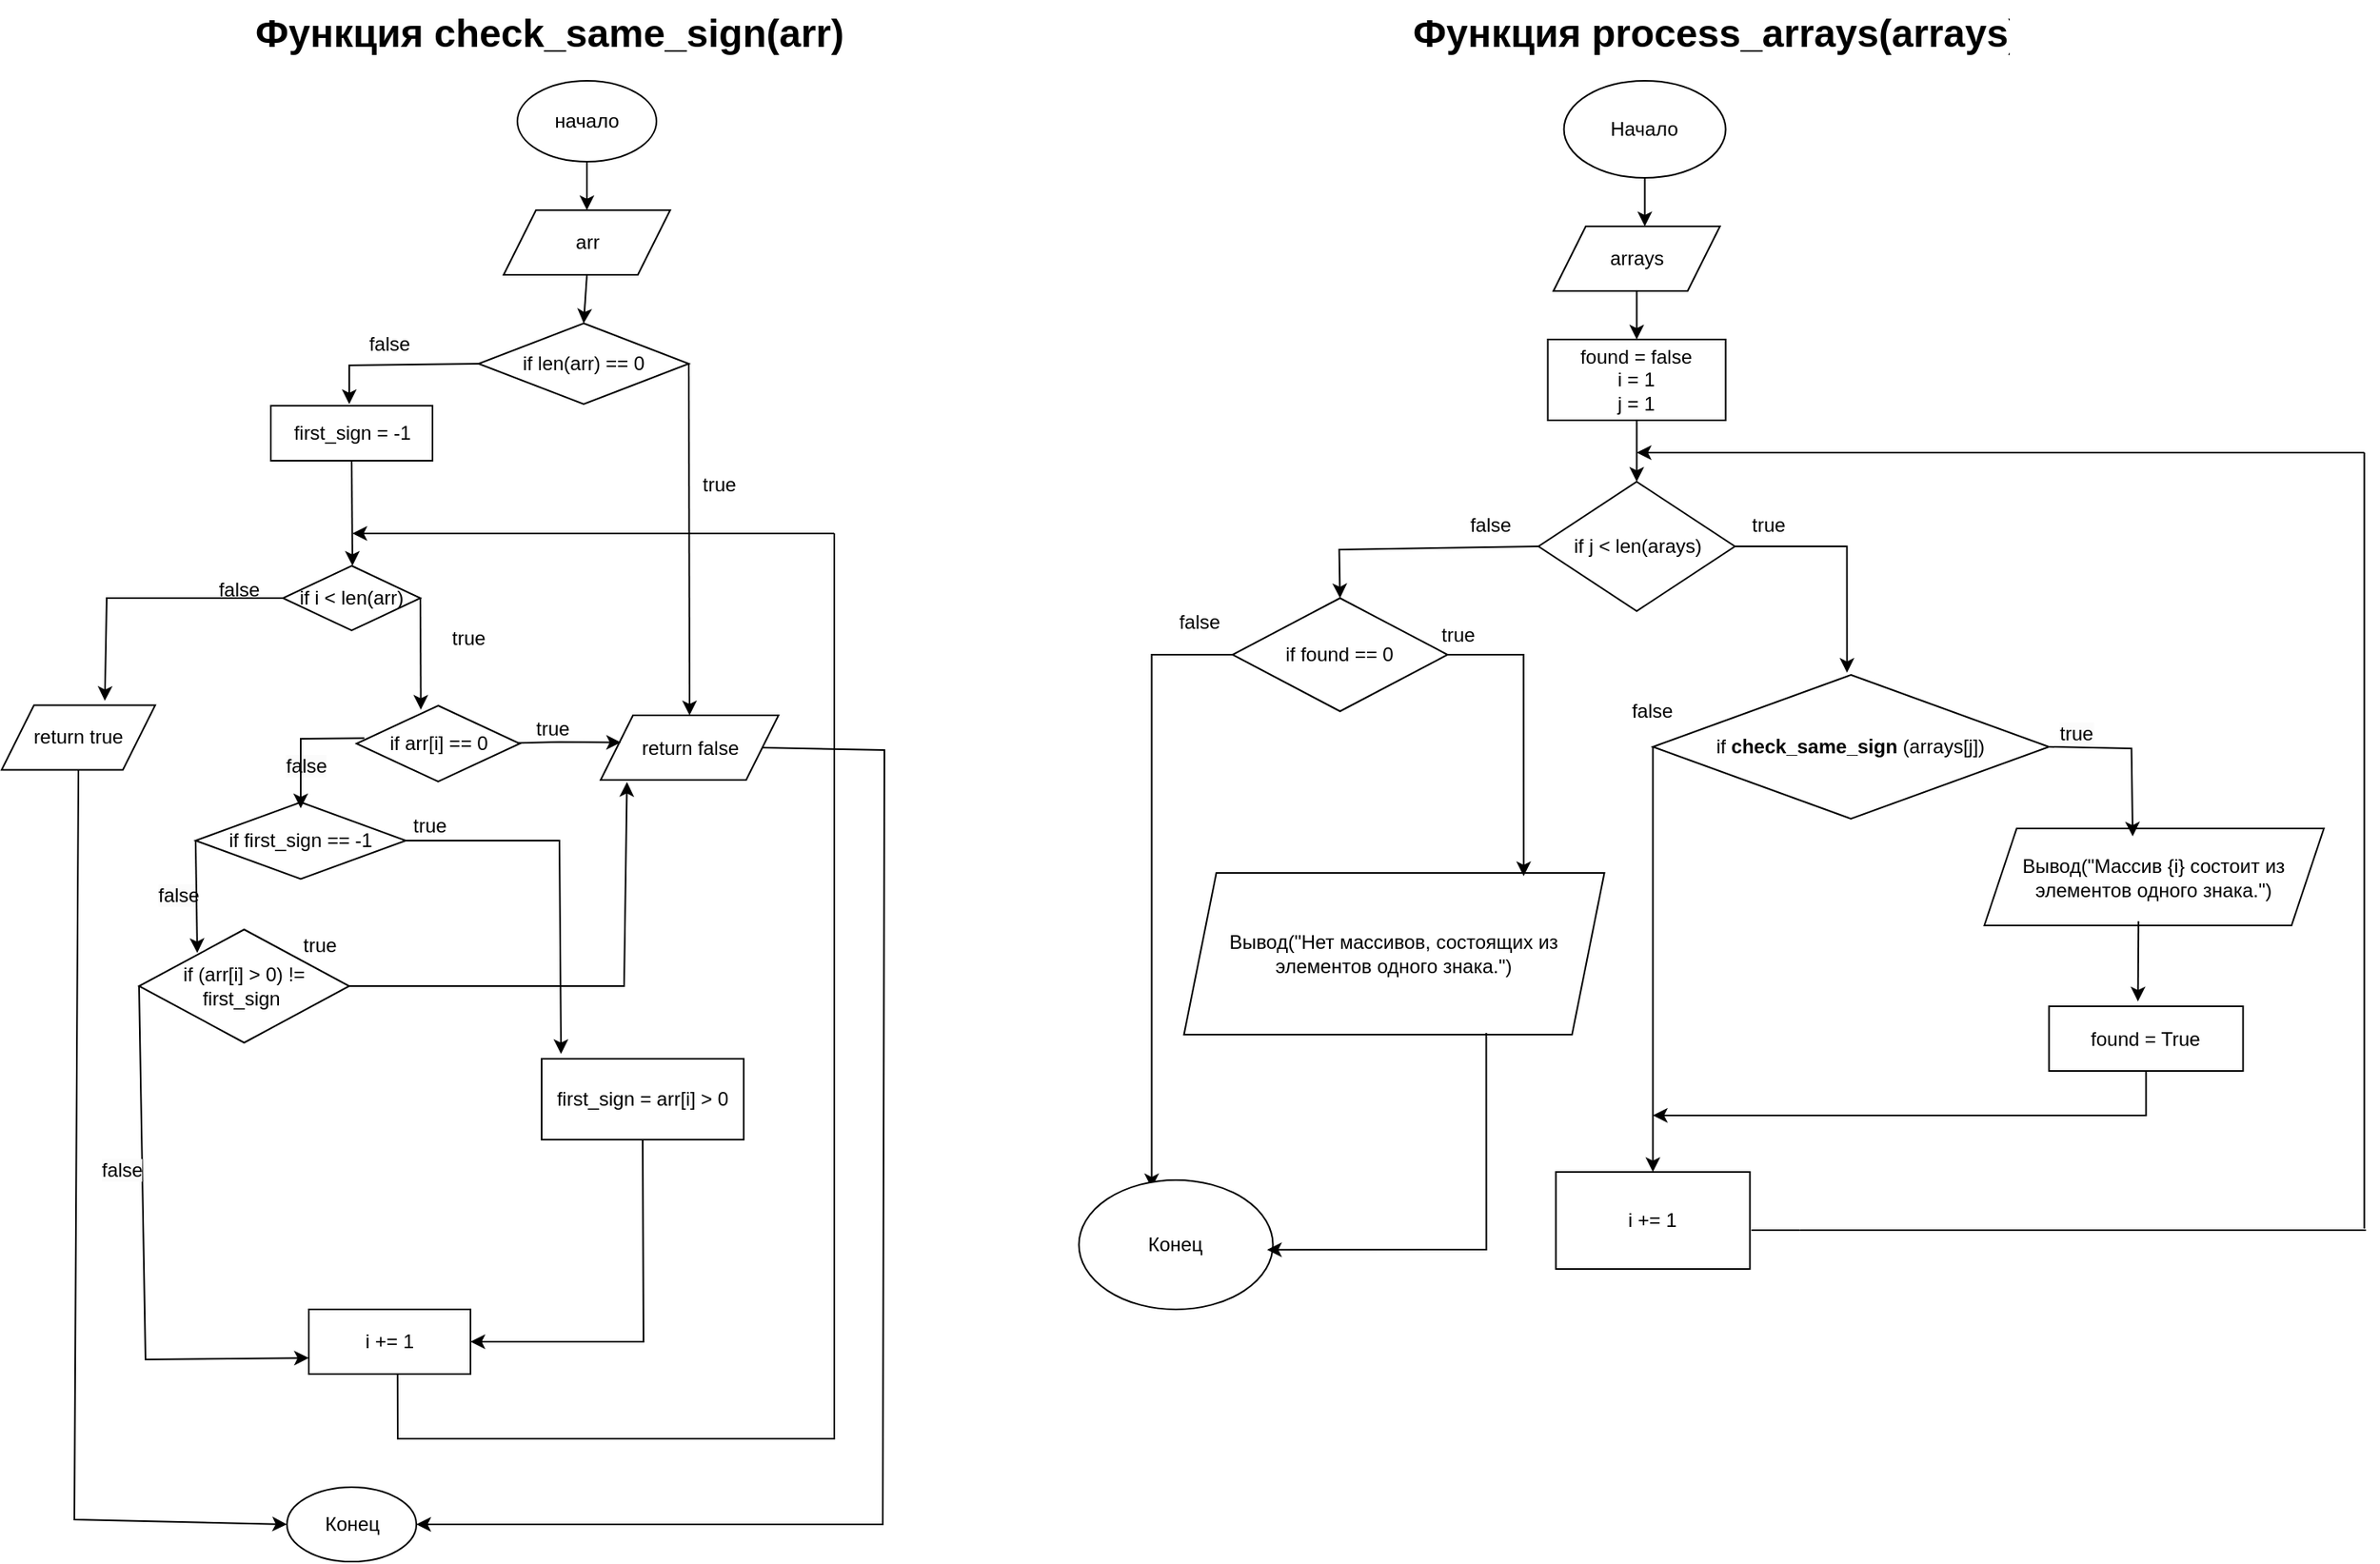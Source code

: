 <mxfile version="24.7.17" pages="3">
  <diagram name="Страница — 1" id="WsmNVoZ1XOKM6wW6esLS">
    <mxGraphModel dx="2049" dy="1114" grid="1" gridSize="10" guides="1" tooltips="1" connect="1" arrows="1" fold="1" page="1" pageScale="1" pageWidth="1654" pageHeight="2336" math="0" shadow="0">
      <root>
        <mxCell id="0" />
        <mxCell id="1" parent="0" />
        <mxCell id="b8SGIurOboEkmsRjIlzD-1" value="начало" style="ellipse;whiteSpace=wrap;html=1;" parent="1" vertex="1">
          <mxGeometry x="354" y="160" width="86" height="50" as="geometry" />
        </mxCell>
        <mxCell id="b8SGIurOboEkmsRjIlzD-2" value="arr" style="shape=parallelogram;perimeter=parallelogramPerimeter;whiteSpace=wrap;html=1;fixedSize=1;" parent="1" vertex="1">
          <mxGeometry x="345.5" y="240" width="103" height="40" as="geometry" />
        </mxCell>
        <mxCell id="b8SGIurOboEkmsRjIlzD-3" value="if len(arr) == 0" style="rhombus;whiteSpace=wrap;html=1;" parent="1" vertex="1">
          <mxGeometry x="330" y="310" width="130" height="50" as="geometry" />
        </mxCell>
        <mxCell id="b8SGIurOboEkmsRjIlzD-7" value="" style="endArrow=classic;html=1;rounded=0;exitX=1;exitY=0.5;exitDx=0;exitDy=0;entryX=0.5;entryY=0;entryDx=0;entryDy=0;" parent="1" source="b8SGIurOboEkmsRjIlzD-3" target="b8SGIurOboEkmsRjIlzD-11" edge="1">
          <mxGeometry width="50" height="50" relative="1" as="geometry">
            <mxPoint x="380" y="550" as="sourcePoint" />
            <mxPoint x="508.5" y="370" as="targetPoint" />
          </mxGeometry>
        </mxCell>
        <mxCell id="b8SGIurOboEkmsRjIlzD-8" value="true" style="text;html=1;align=center;verticalAlign=middle;whiteSpace=wrap;rounded=0;" parent="1" vertex="1">
          <mxGeometry x="448.5" y="395" width="60" height="30" as="geometry" />
        </mxCell>
        <mxCell id="b8SGIurOboEkmsRjIlzD-9" value="first_sign = -1" style="rounded=0;whiteSpace=wrap;html=1;" parent="1" vertex="1">
          <mxGeometry x="201.5" y="361" width="100" height="34" as="geometry" />
        </mxCell>
        <mxCell id="b8SGIurOboEkmsRjIlzD-11" value="return false" style="shape=parallelogram;perimeter=parallelogramPerimeter;whiteSpace=wrap;html=1;fixedSize=1;" parent="1" vertex="1">
          <mxGeometry x="405.5" y="552.5" width="110" height="40" as="geometry" />
        </mxCell>
        <mxCell id="b8SGIurOboEkmsRjIlzD-12" value="true" style="text;html=1;align=center;verticalAlign=middle;whiteSpace=wrap;rounded=0;" parent="1" vertex="1">
          <mxGeometry x="345.5" y="546.25" width="60" height="30" as="geometry" />
        </mxCell>
        <mxCell id="b8SGIurOboEkmsRjIlzD-15" value="" style="endArrow=classic;html=1;rounded=0;entryX=0.114;entryY=0.419;entryDx=0;entryDy=0;exitX=0.958;exitY=0.519;exitDx=0;exitDy=0;exitPerimeter=0;entryPerimeter=0;" parent="1" target="b8SGIurOboEkmsRjIlzD-11" edge="1">
          <mxGeometry width="50" height="50" relative="1" as="geometry">
            <mxPoint x="353.998" y="569.643" as="sourcePoint" />
            <mxPoint x="418.24" y="571.25" as="targetPoint" />
            <Array as="points">
              <mxPoint x="380" y="569" />
            </Array>
          </mxGeometry>
        </mxCell>
        <mxCell id="b8SGIurOboEkmsRjIlzD-17" value="if first_sign == -1" style="rhombus;whiteSpace=wrap;html=1;" parent="1" vertex="1">
          <mxGeometry x="155" y="606.25" width="130" height="47.5" as="geometry" />
        </mxCell>
        <mxCell id="b8SGIurOboEkmsRjIlzD-18" value="first_sign = arr[i] &amp;gt; 0" style="rounded=0;whiteSpace=wrap;html=1;" parent="1" vertex="1">
          <mxGeometry x="369" y="765" width="125" height="50" as="geometry" />
        </mxCell>
        <mxCell id="b8SGIurOboEkmsRjIlzD-20" value="if (arr[i] &amp;gt; 0) != first_sign&amp;nbsp;" style="rhombus;whiteSpace=wrap;html=1;" parent="1" vertex="1">
          <mxGeometry x="120" y="685" width="130" height="70" as="geometry" />
        </mxCell>
        <mxCell id="b8SGIurOboEkmsRjIlzD-22" value="" style="endArrow=classic;html=1;rounded=0;exitX=1;exitY=0.5;exitDx=0;exitDy=0;entryX=0.148;entryY=1.032;entryDx=0;entryDy=0;entryPerimeter=0;" parent="1" source="b8SGIurOboEkmsRjIlzD-20" edge="1" target="b8SGIurOboEkmsRjIlzD-11">
          <mxGeometry width="50" height="50" relative="1" as="geometry">
            <mxPoint x="425" y="580" as="sourcePoint" />
            <mxPoint x="400" y="610" as="targetPoint" />
            <Array as="points">
              <mxPoint x="420" y="720" />
            </Array>
          </mxGeometry>
        </mxCell>
        <mxCell id="b8SGIurOboEkmsRjIlzD-23" value="true" style="text;html=1;align=center;verticalAlign=middle;whiteSpace=wrap;rounded=0;" parent="1" vertex="1">
          <mxGeometry x="201.5" y="680" width="60" height="30" as="geometry" />
        </mxCell>
        <mxCell id="b8SGIurOboEkmsRjIlzD-27" value="i += 1" style="rounded=0;whiteSpace=wrap;html=1;" parent="1" vertex="1">
          <mxGeometry x="225" y="920" width="100" height="40" as="geometry" />
        </mxCell>
        <mxCell id="b8SGIurOboEkmsRjIlzD-28" value="if i &amp;lt; len(arr)" style="rhombus;whiteSpace=wrap;html=1;" parent="1" vertex="1">
          <mxGeometry x="209" y="460" width="85" height="40" as="geometry" />
        </mxCell>
        <mxCell id="b8SGIurOboEkmsRjIlzD-29" value="" style="endArrow=classic;html=1;rounded=0;exitX=1;exitY=0.5;exitDx=0;exitDy=0;entryX=0.394;entryY=0.053;entryDx=0;entryDy=0;entryPerimeter=0;" parent="1" source="b8SGIurOboEkmsRjIlzD-28" edge="1" target="b8SGIurOboEkmsRjIlzD-89">
          <mxGeometry width="50" height="50" relative="1" as="geometry">
            <mxPoint x="170" y="570" as="sourcePoint" />
            <mxPoint x="315" y="550" as="targetPoint" />
          </mxGeometry>
        </mxCell>
        <mxCell id="b8SGIurOboEkmsRjIlzD-30" value="true" style="text;html=1;align=center;verticalAlign=middle;whiteSpace=wrap;rounded=0;" parent="1" vertex="1">
          <mxGeometry x="294" y="490" width="60" height="30" as="geometry" />
        </mxCell>
        <mxCell id="b8SGIurOboEkmsRjIlzD-31" style="edgeStyle=orthogonalEdgeStyle;rounded=0;orthogonalLoop=1;jettySize=auto;html=1;exitX=0.5;exitY=1;exitDx=0;exitDy=0;" parent="1" source="b8SGIurOboEkmsRjIlzD-30" target="b8SGIurOboEkmsRjIlzD-30" edge="1">
          <mxGeometry relative="1" as="geometry" />
        </mxCell>
        <mxCell id="b8SGIurOboEkmsRjIlzD-32" value="return true" style="shape=parallelogram;perimeter=parallelogramPerimeter;whiteSpace=wrap;html=1;fixedSize=1;" parent="1" vertex="1">
          <mxGeometry x="35" y="546.25" width="95" height="40" as="geometry" />
        </mxCell>
        <mxCell id="b8SGIurOboEkmsRjIlzD-33" value="" style="endArrow=classic;html=1;rounded=0;exitX=0;exitY=0.5;exitDx=0;exitDy=0;entryX=0.672;entryY=-0.068;entryDx=0;entryDy=0;entryPerimeter=0;" parent="1" source="b8SGIurOboEkmsRjIlzD-28" target="b8SGIurOboEkmsRjIlzD-32" edge="1">
          <mxGeometry width="50" height="50" relative="1" as="geometry">
            <mxPoint x="170" y="570" as="sourcePoint" />
            <mxPoint x="220" y="520" as="targetPoint" />
            <Array as="points">
              <mxPoint x="100" y="480" />
            </Array>
          </mxGeometry>
        </mxCell>
        <mxCell id="b8SGIurOboEkmsRjIlzD-34" value="false" style="text;html=1;align=center;verticalAlign=middle;whiteSpace=wrap;rounded=0;" parent="1" vertex="1">
          <mxGeometry x="151.5" y="460" width="60" height="30" as="geometry" />
        </mxCell>
        <mxCell id="b8SGIurOboEkmsRjIlzD-35" value="&lt;span style=&quot;color: rgb(0, 0, 0); font-family: Helvetica; font-size: 12px; font-style: normal; font-variant-ligatures: normal; font-variant-caps: normal; font-weight: 400; letter-spacing: normal; orphans: 2; text-align: center; text-indent: 0px; text-transform: none; widows: 2; word-spacing: 0px; -webkit-text-stroke-width: 0px; white-space: normal; background-color: rgb(251, 251, 251); text-decoration-thickness: initial; text-decoration-style: initial; text-decoration-color: initial; display: inline !important; float: none;&quot;&gt;false&lt;/span&gt;" style="text;whiteSpace=wrap;html=1;" parent="1" vertex="1">
          <mxGeometry x="130" y="650" width="60" height="40" as="geometry" />
        </mxCell>
        <mxCell id="b8SGIurOboEkmsRjIlzD-36" value="&lt;span style=&quot;color: rgb(0, 0, 0); font-family: Helvetica; font-size: 12px; font-style: normal; font-variant-ligatures: normal; font-variant-caps: normal; font-weight: 400; letter-spacing: normal; orphans: 2; text-align: center; text-indent: 0px; text-transform: none; widows: 2; word-spacing: 0px; -webkit-text-stroke-width: 0px; white-space: normal; background-color: rgb(251, 251, 251); text-decoration-thickness: initial; text-decoration-style: initial; text-decoration-color: initial; display: inline !important; float: none;&quot;&gt;false&lt;/span&gt;" style="text;whiteSpace=wrap;html=1;" parent="1" vertex="1">
          <mxGeometry x="209" y="570" width="60" height="40" as="geometry" />
        </mxCell>
        <mxCell id="b8SGIurOboEkmsRjIlzD-37" value="" style="endArrow=classic;html=1;rounded=0;exitX=0.048;exitY=0.428;exitDx=0;exitDy=0;entryX=0.25;entryY=1;entryDx=0;entryDy=0;exitPerimeter=0;" parent="1" source="b8SGIurOboEkmsRjIlzD-89" edge="1">
          <mxGeometry width="50" height="50" relative="1" as="geometry">
            <mxPoint x="250" y="570" as="sourcePoint" />
            <mxPoint x="220.0" y="610.0" as="targetPoint" />
            <Array as="points">
              <mxPoint x="220" y="567" />
            </Array>
          </mxGeometry>
        </mxCell>
        <mxCell id="b8SGIurOboEkmsRjIlzD-40" value="" style="endArrow=classic;html=1;rounded=0;exitX=0;exitY=0.5;exitDx=0;exitDy=0;entryX=0.277;entryY=0.207;entryDx=0;entryDy=0;entryPerimeter=0;" parent="1" source="b8SGIurOboEkmsRjIlzD-17" target="b8SGIurOboEkmsRjIlzD-20" edge="1">
          <mxGeometry width="50" height="50" relative="1" as="geometry">
            <mxPoint x="120" y="830" as="sourcePoint" />
            <mxPoint x="170" y="780" as="targetPoint" />
          </mxGeometry>
        </mxCell>
        <mxCell id="b8SGIurOboEkmsRjIlzD-41" value="" style="endArrow=classic;html=1;rounded=0;entryX=0.096;entryY=-0.06;entryDx=0;entryDy=0;entryPerimeter=0;exitX=1;exitY=0.5;exitDx=0;exitDy=0;" parent="1" source="b8SGIurOboEkmsRjIlzD-17" target="b8SGIurOboEkmsRjIlzD-18" edge="1">
          <mxGeometry width="50" height="50" relative="1" as="geometry">
            <mxPoint x="480" y="840" as="sourcePoint" />
            <mxPoint x="530" y="790" as="targetPoint" />
            <Array as="points">
              <mxPoint x="380" y="630" />
            </Array>
          </mxGeometry>
        </mxCell>
        <mxCell id="b8SGIurOboEkmsRjIlzD-42" value="" style="endArrow=classic;html=1;rounded=0;exitX=0.5;exitY=1;exitDx=0;exitDy=0;entryX=1;entryY=0.5;entryDx=0;entryDy=0;" parent="1" source="b8SGIurOboEkmsRjIlzD-18" target="b8SGIurOboEkmsRjIlzD-27" edge="1">
          <mxGeometry width="50" height="50" relative="1" as="geometry">
            <mxPoint x="440" y="850" as="sourcePoint" />
            <mxPoint x="490" y="800" as="targetPoint" />
            <Array as="points">
              <mxPoint x="432" y="940" />
            </Array>
          </mxGeometry>
        </mxCell>
        <mxCell id="b8SGIurOboEkmsRjIlzD-43" value="" style="endArrow=classic;html=1;rounded=0;exitX=0;exitY=0.5;exitDx=0;exitDy=0;entryX=0;entryY=0.75;entryDx=0;entryDy=0;" parent="1" source="b8SGIurOboEkmsRjIlzD-20" target="b8SGIurOboEkmsRjIlzD-27" edge="1">
          <mxGeometry width="50" height="50" relative="1" as="geometry">
            <mxPoint x="100" y="730" as="sourcePoint" />
            <mxPoint x="180" y="890" as="targetPoint" />
            <Array as="points">
              <mxPoint x="124" y="951" />
            </Array>
          </mxGeometry>
        </mxCell>
        <mxCell id="b8SGIurOboEkmsRjIlzD-44" value="&lt;span style=&quot;color: rgb(0, 0, 0); font-family: Helvetica; font-size: 12px; font-style: normal; font-variant-ligatures: normal; font-variant-caps: normal; font-weight: 400; letter-spacing: normal; orphans: 2; text-align: center; text-indent: 0px; text-transform: none; widows: 2; word-spacing: 0px; -webkit-text-stroke-width: 0px; white-space: normal; background-color: rgb(251, 251, 251); text-decoration-thickness: initial; text-decoration-style: initial; text-decoration-color: initial; display: inline !important; float: none;&quot;&gt;false&lt;/span&gt;" style="text;whiteSpace=wrap;html=1;" parent="1" vertex="1">
          <mxGeometry x="95" y="820" width="60" height="40" as="geometry" />
        </mxCell>
        <mxCell id="b8SGIurOboEkmsRjIlzD-45" value="" style="endArrow=none;html=1;rounded=0;exitX=0.549;exitY=1.002;exitDx=0;exitDy=0;exitPerimeter=0;" parent="1" source="b8SGIurOboEkmsRjIlzD-27" edge="1">
          <mxGeometry width="50" height="50" relative="1" as="geometry">
            <mxPoint x="280" y="970" as="sourcePoint" />
            <mxPoint x="550" y="940" as="targetPoint" />
            <Array as="points">
              <mxPoint x="280" y="1000" />
              <mxPoint x="550" y="1000" />
            </Array>
          </mxGeometry>
        </mxCell>
        <mxCell id="b8SGIurOboEkmsRjIlzD-46" value="" style="endArrow=none;html=1;rounded=0;" parent="1" edge="1">
          <mxGeometry width="50" height="50" relative="1" as="geometry">
            <mxPoint x="550" y="940" as="sourcePoint" />
            <mxPoint x="550" y="440" as="targetPoint" />
          </mxGeometry>
        </mxCell>
        <mxCell id="b8SGIurOboEkmsRjIlzD-48" value="" style="endArrow=classic;html=1;rounded=0;" parent="1" edge="1">
          <mxGeometry width="50" height="50" relative="1" as="geometry">
            <mxPoint x="550" y="440" as="sourcePoint" />
            <mxPoint x="252" y="440" as="targetPoint" />
          </mxGeometry>
        </mxCell>
        <mxCell id="b8SGIurOboEkmsRjIlzD-50" value="" style="endArrow=classic;html=1;rounded=0;exitX=0.5;exitY=1;exitDx=0;exitDy=0;" parent="1" source="b8SGIurOboEkmsRjIlzD-9" edge="1">
          <mxGeometry width="50" height="50" relative="1" as="geometry">
            <mxPoint x="10" y="450" as="sourcePoint" />
            <mxPoint x="252" y="460" as="targetPoint" />
          </mxGeometry>
        </mxCell>
        <mxCell id="b8SGIurOboEkmsRjIlzD-51" value="" style="endArrow=classic;html=1;rounded=0;exitX=0;exitY=0.5;exitDx=0;exitDy=0;" parent="1" source="b8SGIurOboEkmsRjIlzD-3" edge="1">
          <mxGeometry width="50" height="50" relative="1" as="geometry">
            <mxPoint x="110" y="330" as="sourcePoint" />
            <mxPoint x="250" y="360" as="targetPoint" />
            <Array as="points">
              <mxPoint x="250" y="336" />
            </Array>
          </mxGeometry>
        </mxCell>
        <mxCell id="b8SGIurOboEkmsRjIlzD-52" value="false" style="text;html=1;align=center;verticalAlign=middle;whiteSpace=wrap;rounded=0;" parent="1" vertex="1">
          <mxGeometry x="245" y="308" width="60" height="30" as="geometry" />
        </mxCell>
        <mxCell id="b8SGIurOboEkmsRjIlzD-53" value="" style="endArrow=classic;html=1;rounded=0;exitX=0.5;exitY=1;exitDx=0;exitDy=0;entryX=0.5;entryY=0;entryDx=0;entryDy=0;" parent="1" source="b8SGIurOboEkmsRjIlzD-2" target="b8SGIurOboEkmsRjIlzD-3" edge="1">
          <mxGeometry width="50" height="50" relative="1" as="geometry">
            <mxPoint x="50" y="230" as="sourcePoint" />
            <mxPoint x="100" y="180" as="targetPoint" />
          </mxGeometry>
        </mxCell>
        <mxCell id="b8SGIurOboEkmsRjIlzD-54" value="" style="endArrow=classic;html=1;rounded=0;exitX=0.5;exitY=1;exitDx=0;exitDy=0;" parent="1" source="b8SGIurOboEkmsRjIlzD-1" target="b8SGIurOboEkmsRjIlzD-2" edge="1">
          <mxGeometry width="50" height="50" relative="1" as="geometry">
            <mxPoint x="230" y="190" as="sourcePoint" />
            <mxPoint x="280" y="140" as="targetPoint" />
          </mxGeometry>
        </mxCell>
        <mxCell id="b8SGIurOboEkmsRjIlzD-56" value="true" style="text;html=1;align=center;verticalAlign=middle;whiteSpace=wrap;rounded=0;" parent="1" vertex="1">
          <mxGeometry x="270" y="606.25" width="60" height="30" as="geometry" />
        </mxCell>
        <mxCell id="b8SGIurOboEkmsRjIlzD-57" value="&lt;h1 style=&quot;margin-top: 0px;&quot;&gt;Функция&amp;nbsp;check_same_sign(arr)&lt;/h1&gt;" style="text;html=1;whiteSpace=wrap;overflow=hidden;rounded=0;" parent="1" vertex="1">
          <mxGeometry x="190" y="110" width="371" height="80" as="geometry" />
        </mxCell>
        <mxCell id="b8SGIurOboEkmsRjIlzD-58" value="Начало" style="ellipse;whiteSpace=wrap;html=1;" parent="1" vertex="1">
          <mxGeometry x="1001.29" y="160" width="100" height="60" as="geometry" />
        </mxCell>
        <mxCell id="b8SGIurOboEkmsRjIlzD-59" value="found = false&lt;div&gt;i = 1&lt;/div&gt;&lt;div&gt;j = 1&lt;/div&gt;" style="rounded=0;whiteSpace=wrap;html=1;" parent="1" vertex="1">
          <mxGeometry x="991.29" y="320" width="110" height="50" as="geometry" />
        </mxCell>
        <mxCell id="b8SGIurOboEkmsRjIlzD-60" value="if&amp;nbsp;&lt;b&gt;check_same_sign&lt;/b&gt; (arrays[j])" style="rhombus;whiteSpace=wrap;html=1;" parent="1" vertex="1">
          <mxGeometry x="1056.29" y="527.5" width="245" height="89" as="geometry" />
        </mxCell>
        <mxCell id="b8SGIurOboEkmsRjIlzD-62" value="Вывод(&quot;Массив {i} состоит из элементов одного знака.&quot;)" style="shape=parallelogram;perimeter=parallelogramPerimeter;whiteSpace=wrap;html=1;fixedSize=1;" parent="1" vertex="1">
          <mxGeometry x="1261.29" y="622.5" width="210" height="60" as="geometry" />
        </mxCell>
        <mxCell id="b8SGIurOboEkmsRjIlzD-63" value="found = True" style="rounded=0;whiteSpace=wrap;html=1;" parent="1" vertex="1">
          <mxGeometry x="1301.29" y="732.5" width="120" height="40" as="geometry" />
        </mxCell>
        <mxCell id="b8SGIurOboEkmsRjIlzD-64" value="i += 1" style="rounded=0;whiteSpace=wrap;html=1;" parent="1" vertex="1">
          <mxGeometry x="996.29" y="835" width="120" height="60" as="geometry" />
        </mxCell>
        <mxCell id="b8SGIurOboEkmsRjIlzD-65" value="" style="endArrow=classic;html=1;rounded=0;exitX=0.454;exitY=0.957;exitDx=0;exitDy=0;exitPerimeter=0;" parent="1" source="b8SGIurOboEkmsRjIlzD-62" edge="1">
          <mxGeometry width="50" height="50" relative="1" as="geometry">
            <mxPoint x="1371.29" y="692.5" as="sourcePoint" />
            <mxPoint x="1356.29" y="729.5" as="targetPoint" />
          </mxGeometry>
        </mxCell>
        <mxCell id="b8SGIurOboEkmsRjIlzD-66" value="arrays" style="shape=parallelogram;perimeter=parallelogramPerimeter;whiteSpace=wrap;html=1;fixedSize=1;" parent="1" vertex="1">
          <mxGeometry x="994.79" y="250" width="103" height="40" as="geometry" />
        </mxCell>
        <mxCell id="b8SGIurOboEkmsRjIlzD-67" value="if j &amp;lt; len(arays)" style="rhombus;whiteSpace=wrap;html=1;" parent="1" vertex="1">
          <mxGeometry x="985.54" y="408" width="121.5" height="80" as="geometry" />
        </mxCell>
        <mxCell id="b8SGIurOboEkmsRjIlzD-69" value="if found == 0" style="rhombus;whiteSpace=wrap;html=1;" parent="1" vertex="1">
          <mxGeometry x="796.29" y="480" width="133" height="70" as="geometry" />
        </mxCell>
        <mxCell id="b8SGIurOboEkmsRjIlzD-70" value="Вывод(&quot;Нет массивов, состоящих из элементов одного знака.&quot;)" style="shape=parallelogram;perimeter=parallelogramPerimeter;whiteSpace=wrap;html=1;fixedSize=1;" parent="1" vertex="1">
          <mxGeometry x="766.29" y="650" width="260" height="100" as="geometry" />
        </mxCell>
        <mxCell id="b8SGIurOboEkmsRjIlzD-71" value="" style="endArrow=classic;html=1;rounded=0;exitX=0.5;exitY=1;exitDx=0;exitDy=0;" parent="1" source="b8SGIurOboEkmsRjIlzD-63" edge="1">
          <mxGeometry width="50" height="50" relative="1" as="geometry">
            <mxPoint x="1416.29" y="820" as="sourcePoint" />
            <mxPoint x="1056.29" y="800" as="targetPoint" />
            <Array as="points">
              <mxPoint x="1361.29" y="800" />
            </Array>
          </mxGeometry>
        </mxCell>
        <mxCell id="b8SGIurOboEkmsRjIlzD-72" value="" style="endArrow=classic;html=1;rounded=0;exitX=0;exitY=0.5;exitDx=0;exitDy=0;entryX=0.5;entryY=0;entryDx=0;entryDy=0;" parent="1" source="b8SGIurOboEkmsRjIlzD-60" target="b8SGIurOboEkmsRjIlzD-64" edge="1">
          <mxGeometry width="50" height="50" relative="1" as="geometry">
            <mxPoint x="926.29" y="790" as="sourcePoint" />
            <mxPoint x="976.29" y="740" as="targetPoint" />
          </mxGeometry>
        </mxCell>
        <mxCell id="b8SGIurOboEkmsRjIlzD-73" value="" style="endArrow=classic;html=1;rounded=0;entryX=0.437;entryY=0.082;entryDx=0;entryDy=0;entryPerimeter=0;exitX=1;exitY=0.5;exitDx=0;exitDy=0;" parent="1" source="b8SGIurOboEkmsRjIlzD-60" target="b8SGIurOboEkmsRjIlzD-62" edge="1">
          <mxGeometry width="50" height="50" relative="1" as="geometry">
            <mxPoint x="1316.29" y="580" as="sourcePoint" />
            <mxPoint x="1486.29" y="850" as="targetPoint" />
            <Array as="points">
              <mxPoint x="1352.29" y="573" />
            </Array>
          </mxGeometry>
        </mxCell>
        <mxCell id="b8SGIurOboEkmsRjIlzD-74" value="" style="endArrow=none;html=1;rounded=0;exitX=1;exitY=0.5;exitDx=0;exitDy=0;" parent="1" edge="1">
          <mxGeometry width="50" height="50" relative="1" as="geometry">
            <mxPoint x="1117.29" y="871.0" as="sourcePoint" />
            <mxPoint x="1147.29" y="871" as="targetPoint" />
          </mxGeometry>
        </mxCell>
        <mxCell id="b8SGIurOboEkmsRjIlzD-75" value="" style="endArrow=none;html=1;rounded=0;" parent="1" edge="1">
          <mxGeometry width="50" height="50" relative="1" as="geometry">
            <mxPoint x="1496.29" y="870" as="sourcePoint" />
            <mxPoint x="1496.29" y="390" as="targetPoint" />
          </mxGeometry>
        </mxCell>
        <mxCell id="b8SGIurOboEkmsRjIlzD-78" value="" style="endArrow=classic;html=1;rounded=0;" parent="1" edge="1">
          <mxGeometry width="50" height="50" relative="1" as="geometry">
            <mxPoint x="1496.29" y="390" as="sourcePoint" />
            <mxPoint x="1046.29" y="390" as="targetPoint" />
          </mxGeometry>
        </mxCell>
        <mxCell id="b8SGIurOboEkmsRjIlzD-79" value="" style="endArrow=classic;html=1;rounded=0;exitX=0.5;exitY=1;exitDx=0;exitDy=0;entryX=0.5;entryY=0;entryDx=0;entryDy=0;" parent="1" source="b8SGIurOboEkmsRjIlzD-59" target="b8SGIurOboEkmsRjIlzD-67" edge="1">
          <mxGeometry width="50" height="50" relative="1" as="geometry">
            <mxPoint x="1256.29" y="360" as="sourcePoint" />
            <mxPoint x="1306.29" y="310" as="targetPoint" />
          </mxGeometry>
        </mxCell>
        <mxCell id="b8SGIurOboEkmsRjIlzD-80" value="" style="endArrow=classic;html=1;rounded=0;exitX=0.5;exitY=1;exitDx=0;exitDy=0;entryX=0.5;entryY=0;entryDx=0;entryDy=0;" parent="1" source="b8SGIurOboEkmsRjIlzD-66" target="b8SGIurOboEkmsRjIlzD-59" edge="1">
          <mxGeometry width="50" height="50" relative="1" as="geometry">
            <mxPoint x="1146.29" y="290" as="sourcePoint" />
            <mxPoint x="1196.29" y="240" as="targetPoint" />
          </mxGeometry>
        </mxCell>
        <mxCell id="b8SGIurOboEkmsRjIlzD-81" value="" style="endArrow=classic;html=1;rounded=0;exitX=0.5;exitY=1;exitDx=0;exitDy=0;" parent="1" source="b8SGIurOboEkmsRjIlzD-58" edge="1">
          <mxGeometry width="50" height="50" relative="1" as="geometry">
            <mxPoint x="1106.29" y="230" as="sourcePoint" />
            <mxPoint x="1051.29" y="250" as="targetPoint" />
          </mxGeometry>
        </mxCell>
        <mxCell id="b8SGIurOboEkmsRjIlzD-82" value="" style="endArrow=classic;html=1;rounded=0;exitX=0;exitY=0.5;exitDx=0;exitDy=0;entryX=0.5;entryY=0;entryDx=0;entryDy=0;" parent="1" source="b8SGIurOboEkmsRjIlzD-67" target="b8SGIurOboEkmsRjIlzD-69" edge="1">
          <mxGeometry width="50" height="50" relative="1" as="geometry">
            <mxPoint x="816.29" y="320" as="sourcePoint" />
            <mxPoint x="866.29" y="270" as="targetPoint" />
            <Array as="points">
              <mxPoint x="862.29" y="450" />
            </Array>
          </mxGeometry>
        </mxCell>
        <mxCell id="b8SGIurOboEkmsRjIlzD-83" value="" style="endArrow=classic;html=1;rounded=0;exitX=1;exitY=0.5;exitDx=0;exitDy=0;entryX=0.808;entryY=0.02;entryDx=0;entryDy=0;entryPerimeter=0;" parent="1" source="b8SGIurOboEkmsRjIlzD-69" target="b8SGIurOboEkmsRjIlzD-70" edge="1">
          <mxGeometry width="50" height="50" relative="1" as="geometry">
            <mxPoint x="806.29" y="900" as="sourcePoint" />
            <mxPoint x="866.29" y="570" as="targetPoint" />
            <Array as="points">
              <mxPoint x="976.29" y="515" />
            </Array>
          </mxGeometry>
        </mxCell>
        <mxCell id="b8SGIurOboEkmsRjIlzD-85" value="" style="endArrow=classic;html=1;rounded=0;exitX=1;exitY=0.5;exitDx=0;exitDy=0;entryX=0.49;entryY=-0.015;entryDx=0;entryDy=0;entryPerimeter=0;" parent="1" source="b8SGIurOboEkmsRjIlzD-67" target="b8SGIurOboEkmsRjIlzD-60" edge="1">
          <mxGeometry width="50" height="50" relative="1" as="geometry">
            <mxPoint x="1106.29" y="520" as="sourcePoint" />
            <mxPoint x="1156.29" y="470" as="targetPoint" />
            <Array as="points">
              <mxPoint x="1176.29" y="448" />
            </Array>
          </mxGeometry>
        </mxCell>
        <mxCell id="b8SGIurOboEkmsRjIlzD-86" value="true" style="text;html=1;align=center;verticalAlign=middle;whiteSpace=wrap;rounded=0;" parent="1" vertex="1">
          <mxGeometry x="1097.79" y="420" width="60" height="30" as="geometry" />
        </mxCell>
        <mxCell id="b8SGIurOboEkmsRjIlzD-87" value="&lt;span style=&quot;color: rgb(0, 0, 0); font-family: Helvetica; font-size: 12px; font-style: normal; font-variant-ligatures: normal; font-variant-caps: normal; font-weight: 400; letter-spacing: normal; orphans: 2; text-align: center; text-indent: 0px; text-transform: none; widows: 2; word-spacing: 0px; -webkit-text-stroke-width: 0px; white-space: normal; background-color: rgb(251, 251, 251); text-decoration-thickness: initial; text-decoration-style: initial; text-decoration-color: initial; display: inline !important; float: none;&quot;&gt;true&lt;/span&gt;" style="text;whiteSpace=wrap;html=1;" parent="1" vertex="1">
          <mxGeometry x="1306.29" y="550" width="50" height="40" as="geometry" />
        </mxCell>
        <mxCell id="b8SGIurOboEkmsRjIlzD-88" value="" style="endArrow=none;html=1;rounded=0;" parent="1" edge="1">
          <mxGeometry width="50" height="50" relative="1" as="geometry">
            <mxPoint x="1147.29" y="871" as="sourcePoint" />
            <mxPoint x="1497.29" y="871" as="targetPoint" />
          </mxGeometry>
        </mxCell>
        <mxCell id="b8SGIurOboEkmsRjIlzD-89" value="if arr[i] == 0" style="rhombus;whiteSpace=wrap;html=1;" parent="1" vertex="1">
          <mxGeometry x="254.5" y="546.5" width="101" height="47" as="geometry" />
        </mxCell>
        <mxCell id="b8SGIurOboEkmsRjIlzD-95" value="Конец" style="ellipse;whiteSpace=wrap;html=1;" parent="1" vertex="1">
          <mxGeometry x="211.5" y="1030" width="80" height="46" as="geometry" />
        </mxCell>
        <mxCell id="b8SGIurOboEkmsRjIlzD-98" value="" style="endArrow=classic;html=1;rounded=0;exitX=0.5;exitY=1;exitDx=0;exitDy=0;entryX=0;entryY=0.5;entryDx=0;entryDy=0;" parent="1" source="b8SGIurOboEkmsRjIlzD-32" target="b8SGIurOboEkmsRjIlzD-95" edge="1">
          <mxGeometry width="50" height="50" relative="1" as="geometry">
            <mxPoint x="30" y="540" as="sourcePoint" />
            <mxPoint x="220" y="1140" as="targetPoint" />
            <Array as="points">
              <mxPoint x="80" y="1050" />
            </Array>
          </mxGeometry>
        </mxCell>
        <mxCell id="b8SGIurOboEkmsRjIlzD-99" value="" style="endArrow=classic;html=1;rounded=0;exitX=1;exitY=0.5;exitDx=0;exitDy=0;entryX=1;entryY=0.5;entryDx=0;entryDy=0;" parent="1" source="b8SGIurOboEkmsRjIlzD-11" edge="1" target="b8SGIurOboEkmsRjIlzD-95">
          <mxGeometry width="50" height="50" relative="1" as="geometry">
            <mxPoint x="590" y="740" as="sourcePoint" />
            <mxPoint x="80" y="850" as="targetPoint" />
            <Array as="points">
              <mxPoint x="581" y="574" />
              <mxPoint x="580" y="1053" />
            </Array>
          </mxGeometry>
        </mxCell>
        <mxCell id="b8SGIurOboEkmsRjIlzD-100" value="true" style="text;html=1;align=center;verticalAlign=middle;whiteSpace=wrap;rounded=0;" parent="1" vertex="1">
          <mxGeometry x="906.29" y="488" width="60" height="30" as="geometry" />
        </mxCell>
        <mxCell id="b8SGIurOboEkmsRjIlzD-101" value="" style="endArrow=classic;html=1;rounded=0;exitX=0;exitY=0.5;exitDx=0;exitDy=0;entryX=0.375;entryY=0.063;entryDx=0;entryDy=0;entryPerimeter=0;" parent="1" source="b8SGIurOboEkmsRjIlzD-69" target="b8SGIurOboEkmsRjIlzD-102" edge="1">
          <mxGeometry width="50" height="50" relative="1" as="geometry">
            <mxPoint x="656.29" y="630" as="sourcePoint" />
            <mxPoint x="696.29" y="850" as="targetPoint" />
            <Array as="points">
              <mxPoint x="746.29" y="515" />
              <mxPoint x="746.29" y="690" />
            </Array>
          </mxGeometry>
        </mxCell>
        <mxCell id="b8SGIurOboEkmsRjIlzD-102" value="Конец" style="ellipse;whiteSpace=wrap;html=1;" parent="1" vertex="1">
          <mxGeometry x="701.29" y="840" width="120" height="80" as="geometry" />
        </mxCell>
        <mxCell id="b8SGIurOboEkmsRjIlzD-103" value="" style="endArrow=classic;html=1;rounded=0;exitX=0.719;exitY=0.99;exitDx=0;exitDy=0;exitPerimeter=0;entryX=0.97;entryY=0.539;entryDx=0;entryDy=0;entryPerimeter=0;" parent="1" source="b8SGIurOboEkmsRjIlzD-70" edge="1" target="b8SGIurOboEkmsRjIlzD-102">
          <mxGeometry width="50" height="50" relative="1" as="geometry">
            <mxPoint x="886.29" y="850" as="sourcePoint" />
            <mxPoint x="736.29" y="800" as="targetPoint" />
            <Array as="points">
              <mxPoint x="953.29" y="883" />
            </Array>
          </mxGeometry>
        </mxCell>
        <mxCell id="b8SGIurOboEkmsRjIlzD-104" value="false" style="text;html=1;align=center;verticalAlign=middle;whiteSpace=wrap;rounded=0;" parent="1" vertex="1">
          <mxGeometry x="746.29" y="480" width="60" height="30" as="geometry" />
        </mxCell>
        <mxCell id="b8SGIurOboEkmsRjIlzD-105" value="false" style="text;html=1;align=center;verticalAlign=middle;whiteSpace=wrap;rounded=0;" parent="1" vertex="1">
          <mxGeometry x="1026.29" y="535" width="60" height="30" as="geometry" />
        </mxCell>
        <mxCell id="b8SGIurOboEkmsRjIlzD-106" value="false" style="text;html=1;align=center;verticalAlign=middle;whiteSpace=wrap;rounded=0;" parent="1" vertex="1">
          <mxGeometry x="926.29" y="420" width="60" height="30" as="geometry" />
        </mxCell>
        <mxCell id="jptsr1x-iaQoQO3-9C6R-1" value="&lt;h1 style=&quot;margin-top: 0px;&quot;&gt;Функция&amp;nbsp;process_arrays(arrays)&lt;/h1&gt;" style="text;html=1;whiteSpace=wrap;overflow=hidden;rounded=0;" vertex="1" parent="1">
          <mxGeometry x="906.29" y="110" width="371" height="80" as="geometry" />
        </mxCell>
      </root>
    </mxGraphModel>
  </diagram>
  <diagram id="zOUiullR11RBqgX07Tul" name="Серега">
    <mxGraphModel dx="2049" dy="1114" grid="1" gridSize="10" guides="1" tooltips="1" connect="1" arrows="1" fold="1" page="1" pageScale="1" pageWidth="827" pageHeight="1169" math="0" shadow="0">
      <root>
        <mxCell id="0" />
        <mxCell id="1" parent="0" />
        <mxCell id="2h2SsA_HNWlMC7zR9uGm-1" style="edgeStyle=orthogonalEdgeStyle;rounded=0;orthogonalLoop=1;jettySize=auto;html=1;entryX=0.5;entryY=0;entryDx=0;entryDy=0;" edge="1" parent="1" source="2h2SsA_HNWlMC7zR9uGm-2" target="2h2SsA_HNWlMC7zR9uGm-11">
          <mxGeometry relative="1" as="geometry" />
        </mxCell>
        <mxCell id="2h2SsA_HNWlMC7zR9uGm-2" value="Начало&lt;div&gt;check_same_sign&lt;/div&gt;" style="ellipse;whiteSpace=wrap;html=1;" vertex="1" parent="1">
          <mxGeometry x="385" width="120" height="40" as="geometry" />
        </mxCell>
        <mxCell id="2h2SsA_HNWlMC7zR9uGm-3" value="" style="edgeStyle=orthogonalEdgeStyle;rounded=0;orthogonalLoop=1;jettySize=auto;html=1;" edge="1" parent="1" source="2h2SsA_HNWlMC7zR9uGm-5" target="2h2SsA_HNWlMC7zR9uGm-7">
          <mxGeometry relative="1" as="geometry" />
        </mxCell>
        <mxCell id="2h2SsA_HNWlMC7zR9uGm-4" value="" style="edgeStyle=orthogonalEdgeStyle;rounded=0;orthogonalLoop=1;jettySize=auto;html=1;" edge="1" parent="1">
          <mxGeometry relative="1" as="geometry">
            <mxPoint x="368" y="240" as="sourcePoint" />
            <mxPoint x="218" y="340" as="targetPoint" />
          </mxGeometry>
        </mxCell>
        <mxCell id="2h2SsA_HNWlMC7zR9uGm-5" value="Если длинна массива равно 0" style="rhombus;whiteSpace=wrap;html=1;" vertex="1" parent="1">
          <mxGeometry x="370" y="200" width="150" height="80" as="geometry" />
        </mxCell>
        <mxCell id="2h2SsA_HNWlMC7zR9uGm-6" style="edgeStyle=orthogonalEdgeStyle;rounded=0;orthogonalLoop=1;jettySize=auto;html=1;entryX=0.5;entryY=0;entryDx=0;entryDy=0;exitX=0.5;exitY=1;exitDx=0;exitDy=0;" edge="1" parent="1" source="2h2SsA_HNWlMC7zR9uGm-7" target="2h2SsA_HNWlMC7zR9uGm-27">
          <mxGeometry relative="1" as="geometry">
            <mxPoint x="610" y="1090" as="targetPoint" />
          </mxGeometry>
        </mxCell>
        <mxCell id="2h2SsA_HNWlMC7zR9uGm-7" value="Функция вернула false" style="whiteSpace=wrap;html=1;" vertex="1" parent="1">
          <mxGeometry x="600" y="900" width="120" height="60" as="geometry" />
        </mxCell>
        <mxCell id="2h2SsA_HNWlMC7zR9uGm-8" value="" style="edgeStyle=orthogonalEdgeStyle;rounded=0;orthogonalLoop=1;jettySize=auto;html=1;" edge="1" parent="1" source="2h2SsA_HNWlMC7zR9uGm-9" target="2h2SsA_HNWlMC7zR9uGm-14">
          <mxGeometry relative="1" as="geometry" />
        </mxCell>
        <mxCell id="2h2SsA_HNWlMC7zR9uGm-9" value="for x in arr" style="rhombus;whiteSpace=wrap;html=1;" vertex="1" parent="1">
          <mxGeometry x="145" y="340" width="150" height="80" as="geometry" />
        </mxCell>
        <mxCell id="2h2SsA_HNWlMC7zR9uGm-10" style="edgeStyle=orthogonalEdgeStyle;rounded=0;orthogonalLoop=1;jettySize=auto;html=1;entryX=0.5;entryY=0;entryDx=0;entryDy=0;" edge="1" parent="1" source="2h2SsA_HNWlMC7zR9uGm-11" target="2h2SsA_HNWlMC7zR9uGm-5">
          <mxGeometry relative="1" as="geometry" />
        </mxCell>
        <mxCell id="2h2SsA_HNWlMC7zR9uGm-11" value="массив" style="shape=parallelogram;perimeter=parallelogramPerimeter;whiteSpace=wrap;html=1;fixedSize=1;" vertex="1" parent="1">
          <mxGeometry x="385" y="100" width="120" height="60" as="geometry" />
        </mxCell>
        <mxCell id="2h2SsA_HNWlMC7zR9uGm-12" style="edgeStyle=orthogonalEdgeStyle;rounded=0;orthogonalLoop=1;jettySize=auto;html=1;entryX=0.5;entryY=0;entryDx=0;entryDy=0;" edge="1" parent="1" source="2h2SsA_HNWlMC7zR9uGm-14" target="2h2SsA_HNWlMC7zR9uGm-7">
          <mxGeometry relative="1" as="geometry" />
        </mxCell>
        <mxCell id="2h2SsA_HNWlMC7zR9uGm-13" style="edgeStyle=orthogonalEdgeStyle;rounded=0;orthogonalLoop=1;jettySize=auto;html=1;" edge="1" parent="1" source="2h2SsA_HNWlMC7zR9uGm-14">
          <mxGeometry relative="1" as="geometry">
            <mxPoint x="220" y="700" as="targetPoint" />
          </mxGeometry>
        </mxCell>
        <mxCell id="2h2SsA_HNWlMC7zR9uGm-14" value="x == 0" style="rhombus;whiteSpace=wrap;html=1;" vertex="1" parent="1">
          <mxGeometry x="145" y="440" width="150" height="80" as="geometry" />
        </mxCell>
        <mxCell id="2h2SsA_HNWlMC7zR9uGm-15" value="True" style="text;html=1;align=center;verticalAlign=middle;whiteSpace=wrap;rounded=0;" vertex="1" parent="1">
          <mxGeometry x="370" y="450" width="60" height="30" as="geometry" />
        </mxCell>
        <mxCell id="2h2SsA_HNWlMC7zR9uGm-16" value="True" style="text;html=1;align=center;verticalAlign=middle;whiteSpace=wrap;rounded=0;" vertex="1" parent="1">
          <mxGeometry x="560" y="210" width="60" height="30" as="geometry" />
        </mxCell>
        <mxCell id="2h2SsA_HNWlMC7zR9uGm-17" value="False" style="text;html=1;align=center;verticalAlign=middle;whiteSpace=wrap;rounded=0;" vertex="1" parent="1">
          <mxGeometry x="270" y="210" width="60" height="30" as="geometry" />
        </mxCell>
        <mxCell id="2h2SsA_HNWlMC7zR9uGm-18" value="False" style="text;html=1;align=center;verticalAlign=middle;resizable=0;points=[];autosize=1;strokeColor=none;fillColor=none;" vertex="1" parent="1">
          <mxGeometry x="170" y="598" width="50" height="30" as="geometry" />
        </mxCell>
        <mxCell id="2h2SsA_HNWlMC7zR9uGm-19" style="edgeStyle=orthogonalEdgeStyle;rounded=0;orthogonalLoop=1;jettySize=auto;html=1;entryX=0.5;entryY=0;entryDx=0;entryDy=0;exitX=1;exitY=0.5;exitDx=0;exitDy=0;" edge="1" parent="1" source="2h2SsA_HNWlMC7zR9uGm-21" target="2h2SsA_HNWlMC7zR9uGm-23">
          <mxGeometry relative="1" as="geometry" />
        </mxCell>
        <mxCell id="2h2SsA_HNWlMC7zR9uGm-20" value="" style="edgeStyle=orthogonalEdgeStyle;rounded=0;orthogonalLoop=1;jettySize=auto;html=1;" edge="1" parent="1" source="2h2SsA_HNWlMC7zR9uGm-21" target="2h2SsA_HNWlMC7zR9uGm-26">
          <mxGeometry relative="1" as="geometry" />
        </mxCell>
        <mxCell id="2h2SsA_HNWlMC7zR9uGm-21" value="&lt;div&gt;Первый символ == None:&lt;/div&gt;" style="rhombus;whiteSpace=wrap;html=1;" vertex="1" parent="1">
          <mxGeometry x="146" y="700" width="145" height="80" as="geometry" />
        </mxCell>
        <mxCell id="2h2SsA_HNWlMC7zR9uGm-22" style="edgeStyle=orthogonalEdgeStyle;rounded=0;orthogonalLoop=1;jettySize=auto;html=1;entryX=0;entryY=0.5;entryDx=0;entryDy=0;" edge="1" parent="1" source="2h2SsA_HNWlMC7zR9uGm-23" target="2h2SsA_HNWlMC7zR9uGm-7">
          <mxGeometry relative="1" as="geometry">
            <mxPoint x="780" y="760" as="targetPoint" />
          </mxGeometry>
        </mxCell>
        <mxCell id="2h2SsA_HNWlMC7zR9uGm-23" value="(x &amp;gt; 0) != Первый символ:" style="rhombus;whiteSpace=wrap;html=1;" vertex="1" parent="1">
          <mxGeometry x="310" y="800" width="145" height="80" as="geometry" />
        </mxCell>
        <mxCell id="2h2SsA_HNWlMC7zR9uGm-24" value="False" style="text;html=1;align=center;verticalAlign=middle;resizable=0;points=[];autosize=1;strokeColor=none;fillColor=none;" vertex="1" parent="1">
          <mxGeometry x="330" y="710" width="50" height="30" as="geometry" />
        </mxCell>
        <mxCell id="2h2SsA_HNWlMC7zR9uGm-25" style="edgeStyle=orthogonalEdgeStyle;rounded=0;orthogonalLoop=1;jettySize=auto;html=1;entryX=0.5;entryY=0;entryDx=0;entryDy=0;" edge="1" parent="1" source="2h2SsA_HNWlMC7zR9uGm-26" target="2h2SsA_HNWlMC7zR9uGm-27">
          <mxGeometry relative="1" as="geometry" />
        </mxCell>
        <mxCell id="2h2SsA_HNWlMC7zR9uGm-26" value="Функция Вернула True" style="whiteSpace=wrap;html=1;" vertex="1" parent="1">
          <mxGeometry y="990" width="120" height="60" as="geometry" />
        </mxCell>
        <mxCell id="2h2SsA_HNWlMC7zR9uGm-27" value="&lt;div&gt;Конец&lt;br&gt;check_same_sign&lt;/div&gt;" style="ellipse;whiteSpace=wrap;html=1;" vertex="1" parent="1">
          <mxGeometry x="310" y="1080" width="120" height="40" as="geometry" />
        </mxCell>
        <mxCell id="2h2SsA_HNWlMC7zR9uGm-28" value="True" style="text;html=1;align=center;verticalAlign=middle;resizable=0;points=[];autosize=1;strokeColor=none;fillColor=none;" vertex="1" parent="1">
          <mxGeometry x="80" y="710" width="50" height="30" as="geometry" />
        </mxCell>
        <mxCell id="2h2SsA_HNWlMC7zR9uGm-29" value="True" style="text;html=1;align=center;verticalAlign=middle;resizable=0;points=[];autosize=1;strokeColor=none;fillColor=none;" vertex="1" parent="1">
          <mxGeometry x="455" y="810" width="50" height="30" as="geometry" />
        </mxCell>
        <mxCell id="2h2SsA_HNWlMC7zR9uGm-30" value="Дан массив" style="rounded=0;whiteSpace=wrap;html=1;" vertex="1" parent="1">
          <mxGeometry x="3180" y="770" width="120" height="60" as="geometry" />
        </mxCell>
        <mxCell id="2h2SsA_HNWlMC7zR9uGm-31" value="Начало" style="ellipse;whiteSpace=wrap;html=1;" vertex="1" parent="1">
          <mxGeometry x="2944" y="20" width="120" height="40" as="geometry" />
        </mxCell>
        <mxCell id="2h2SsA_HNWlMC7zR9uGm-32" value="Для каждого элемента массива" style="rounded=0;whiteSpace=wrap;html=1;" vertex="1" parent="1">
          <mxGeometry x="3160" y="510" width="120" height="60" as="geometry" />
        </mxCell>
        <mxCell id="2h2SsA_HNWlMC7zR9uGm-33" value="" style="edgeStyle=orthogonalEdgeStyle;rounded=0;orthogonalLoop=1;jettySize=auto;html=1;" edge="1" parent="1" source="2h2SsA_HNWlMC7zR9uGm-35" target="2h2SsA_HNWlMC7zR9uGm-38">
          <mxGeometry relative="1" as="geometry" />
        </mxCell>
        <mxCell id="2h2SsA_HNWlMC7zR9uGm-34" value="" style="edgeStyle=orthogonalEdgeStyle;rounded=0;orthogonalLoop=1;jettySize=auto;html=1;" edge="1" parent="1" source="2h2SsA_HNWlMC7zR9uGm-35">
          <mxGeometry relative="1" as="geometry">
            <mxPoint x="3228.059" y="270.03" as="targetPoint" />
          </mxGeometry>
        </mxCell>
        <mxCell id="2h2SsA_HNWlMC7zR9uGm-35" value="check_same_sign(arr)" style="rhombus;whiteSpace=wrap;html=1;" vertex="1" parent="1">
          <mxGeometry x="2926" y="90" width="156" height="80" as="geometry" />
        </mxCell>
        <mxCell id="2h2SsA_HNWlMC7zR9uGm-36" value="Вывод: &quot;Массив {i} состоит из элементов одного знака.&quot;" style="rounded=0;whiteSpace=wrap;html=1;" vertex="1" parent="1">
          <mxGeometry x="3040" y="640" width="120" height="60" as="geometry" />
        </mxCell>
        <mxCell id="2h2SsA_HNWlMC7zR9uGm-37" value="Конец" style="ellipse;whiteSpace=wrap;html=1;" vertex="1" parent="1">
          <mxGeometry x="2950" y="450" width="120" height="40" as="geometry" />
        </mxCell>
        <mxCell id="2h2SsA_HNWlMC7zR9uGm-38" value="process_arrays" style="rhombus;whiteSpace=wrap;html=1;" vertex="1" parent="1">
          <mxGeometry x="2690" y="270" width="156" height="80" as="geometry" />
        </mxCell>
        <mxCell id="2h2SsA_HNWlMC7zR9uGm-39" value="Функция вернула True" style="text;html=1;align=center;verticalAlign=middle;whiteSpace=wrap;rounded=0;" vertex="1" parent="1">
          <mxGeometry x="2800" y="90" width="60" height="30" as="geometry" />
        </mxCell>
        <mxCell id="2h2SsA_HNWlMC7zR9uGm-40" value="Функция вернула False" style="text;html=1;align=center;verticalAlign=middle;whiteSpace=wrap;rounded=0;" vertex="1" parent="1">
          <mxGeometry x="3130" y="90" width="60" height="30" as="geometry" />
        </mxCell>
        <mxCell id="2h2SsA_HNWlMC7zR9uGm-41" value="Нет массивов, состоящих из элементов одного знака." style="rounded=0;whiteSpace=wrap;html=1;" vertex="1" parent="1">
          <mxGeometry x="3169" y="270" width="120" height="60" as="geometry" />
        </mxCell>
      </root>
    </mxGraphModel>
  </diagram>
  <diagram id="rNhFh4qUCPLpdIzt0Nft" name="Страница — 3">
    <mxGraphModel dx="1434" dy="780" grid="1" gridSize="10" guides="1" tooltips="1" connect="1" arrows="1" fold="1" page="1" pageScale="1" pageWidth="2339" pageHeight="3300" math="0" shadow="0">
      <root>
        <mxCell id="0" />
        <mxCell id="1" parent="0" />
        <mxCell id="_oQI6SgmB9FpHTkvuggo-1" style="edgeStyle=orthogonalEdgeStyle;rounded=0;orthogonalLoop=1;jettySize=auto;html=1;entryX=0.5;entryY=0;entryDx=0;entryDy=0;" parent="1" source="x7JZYd5VgC3F-J8ZX4Ac-1" target="x7JZYd5VgC3F-J8ZX4Ac-2" edge="1">
          <mxGeometry relative="1" as="geometry" />
        </mxCell>
        <mxCell id="x7JZYd5VgC3F-J8ZX4Ac-1" value="вх.данные (arr)" style="ellipse;whiteSpace=wrap;html=1;" parent="1" vertex="1">
          <mxGeometry x="60" y="30" width="80" height="60" as="geometry" />
        </mxCell>
        <mxCell id="_oQI6SgmB9FpHTkvuggo-7" style="edgeStyle=orthogonalEdgeStyle;rounded=0;orthogonalLoop=1;jettySize=auto;html=1;entryX=0.5;entryY=0;entryDx=0;entryDy=0;" parent="1" source="x7JZYd5VgC3F-J8ZX4Ac-2" target="x7JZYd5VgC3F-J8ZX4Ac-4" edge="1">
          <mxGeometry relative="1" as="geometry" />
        </mxCell>
        <mxCell id="x7JZYd5VgC3F-J8ZX4Ac-2" value="first_sign" style="ellipse;whiteSpace=wrap;html=1;" parent="1" vertex="1">
          <mxGeometry x="60" y="170" width="80" height="60" as="geometry" />
        </mxCell>
        <mxCell id="_oQI6SgmB9FpHTkvuggo-9" style="edgeStyle=orthogonalEdgeStyle;rounded=0;orthogonalLoop=1;jettySize=auto;html=1;" parent="1" source="x7JZYd5VgC3F-J8ZX4Ac-4" target="_oQI6SgmB9FpHTkvuggo-2" edge="1">
          <mxGeometry relative="1" as="geometry">
            <Array as="points">
              <mxPoint x="40" y="310" />
              <mxPoint x="40" y="1010" />
            </Array>
          </mxGeometry>
        </mxCell>
        <mxCell id="_oQI6SgmB9FpHTkvuggo-10" style="edgeStyle=orthogonalEdgeStyle;rounded=0;orthogonalLoop=1;jettySize=auto;html=1;entryX=0;entryY=0.5;entryDx=0;entryDy=0;" parent="1" source="x7JZYd5VgC3F-J8ZX4Ac-4" target="_oQI6SgmB9FpHTkvuggo-5" edge="1">
          <mxGeometry relative="1" as="geometry" />
        </mxCell>
        <mxCell id="x7JZYd5VgC3F-J8ZX4Ac-4" value="i&amp;lt;len(arr)" style="ellipse;whiteSpace=wrap;html=1;" parent="1" vertex="1">
          <mxGeometry x="60" y="280" width="80" height="60" as="geometry" />
        </mxCell>
        <mxCell id="_oQI6SgmB9FpHTkvuggo-2" value="Вывод" style="ellipse;whiteSpace=wrap;html=1;" parent="1" vertex="1">
          <mxGeometry x="370" y="980" width="80" height="60" as="geometry" />
        </mxCell>
        <mxCell id="_oQI6SgmB9FpHTkvuggo-26" style="edgeStyle=orthogonalEdgeStyle;rounded=0;orthogonalLoop=1;jettySize=auto;html=1;entryX=1;entryY=0.5;entryDx=0;entryDy=0;" parent="1" source="_oQI6SgmB9FpHTkvuggo-5" target="_oQI6SgmB9FpHTkvuggo-2" edge="1">
          <mxGeometry relative="1" as="geometry">
            <Array as="points">
              <mxPoint x="680" y="410" />
              <mxPoint x="680" y="1010" />
            </Array>
          </mxGeometry>
        </mxCell>
        <mxCell id="_oQI6SgmB9FpHTkvuggo-5" value="arr[i] == 0" style="ellipse;whiteSpace=wrap;html=1;" parent="1" vertex="1">
          <mxGeometry x="353" y="380" width="80" height="60" as="geometry" />
        </mxCell>
        <mxCell id="_oQI6SgmB9FpHTkvuggo-15" style="edgeStyle=orthogonalEdgeStyle;rounded=0;orthogonalLoop=1;jettySize=auto;html=1;" parent="1" source="_oQI6SgmB9FpHTkvuggo-6" target="_oQI6SgmB9FpHTkvuggo-14" edge="1">
          <mxGeometry relative="1" as="geometry" />
        </mxCell>
        <mxCell id="_oQI6SgmB9FpHTkvuggo-19" style="edgeStyle=orthogonalEdgeStyle;rounded=0;orthogonalLoop=1;jettySize=auto;html=1;" parent="1" source="_oQI6SgmB9FpHTkvuggo-6" target="_oQI6SgmB9FpHTkvuggo-18" edge="1">
          <mxGeometry relative="1" as="geometry" />
        </mxCell>
        <mxCell id="_oQI6SgmB9FpHTkvuggo-6" value="first_sign == -1" style="ellipse;whiteSpace=wrap;html=1;" parent="1" vertex="1">
          <mxGeometry x="343" y="640" width="90" height="60" as="geometry" />
        </mxCell>
        <mxCell id="_oQI6SgmB9FpHTkvuggo-13" style="edgeStyle=orthogonalEdgeStyle;rounded=0;orthogonalLoop=1;jettySize=auto;html=1;entryX=0.5;entryY=0;entryDx=0;entryDy=0;" parent="1" source="_oQI6SgmB9FpHTkvuggo-5" target="_oQI6SgmB9FpHTkvuggo-6" edge="1">
          <mxGeometry relative="1" as="geometry">
            <Array as="points">
              <mxPoint x="388" y="464" />
              <mxPoint x="388" y="464" />
            </Array>
          </mxGeometry>
        </mxCell>
        <mxCell id="_oQI6SgmB9FpHTkvuggo-20" style="edgeStyle=orthogonalEdgeStyle;rounded=0;orthogonalLoop=1;jettySize=auto;html=1;entryX=0.5;entryY=0;entryDx=0;entryDy=0;" parent="1" source="_oQI6SgmB9FpHTkvuggo-14" target="_oQI6SgmB9FpHTkvuggo-17" edge="1">
          <mxGeometry relative="1" as="geometry" />
        </mxCell>
        <mxCell id="_oQI6SgmB9FpHTkvuggo-14" value="arr [i] &amp;gt; 0 != first_sign" style="ellipse;whiteSpace=wrap;html=1;" parent="1" vertex="1">
          <mxGeometry x="157" y="710" width="140" height="60" as="geometry" />
        </mxCell>
        <mxCell id="_oQI6SgmB9FpHTkvuggo-23" style="edgeStyle=orthogonalEdgeStyle;rounded=0;orthogonalLoop=1;jettySize=auto;html=1;entryX=1;entryY=0.5;entryDx=0;entryDy=0;" parent="1" source="_oQI6SgmB9FpHTkvuggo-17" target="x7JZYd5VgC3F-J8ZX4Ac-2" edge="1">
          <mxGeometry relative="1" as="geometry">
            <mxPoint x="740" y="140" as="targetPoint" />
            <Array as="points">
              <mxPoint x="650" y="910" />
              <mxPoint x="650" y="200" />
            </Array>
          </mxGeometry>
        </mxCell>
        <mxCell id="_oQI6SgmB9FpHTkvuggo-17" value="i +=1" style="ellipse;whiteSpace=wrap;html=1;" parent="1" vertex="1">
          <mxGeometry x="343" y="880" width="80" height="60" as="geometry" />
        </mxCell>
        <mxCell id="_oQI6SgmB9FpHTkvuggo-21" style="edgeStyle=orthogonalEdgeStyle;rounded=0;orthogonalLoop=1;jettySize=auto;html=1;entryX=0.5;entryY=0;entryDx=0;entryDy=0;" parent="1" source="_oQI6SgmB9FpHTkvuggo-18" target="_oQI6SgmB9FpHTkvuggo-17" edge="1">
          <mxGeometry relative="1" as="geometry" />
        </mxCell>
        <mxCell id="_oQI6SgmB9FpHTkvuggo-18" value="first_sign = arr[i]&amp;gt;0" style="ellipse;whiteSpace=wrap;html=1;" parent="1" vertex="1">
          <mxGeometry x="473" y="710" width="140" height="60" as="geometry" />
        </mxCell>
        <mxCell id="GmTWDtXwigRf9Leh2dHl-2" style="edgeStyle=orthogonalEdgeStyle;rounded=0;orthogonalLoop=1;jettySize=auto;html=1;entryX=0.5;entryY=0;entryDx=0;entryDy=0;" parent="1" source="dkTPZERx4GnQN_n20zsJ-1" target="dkTPZERx4GnQN_n20zsJ-2" edge="1">
          <mxGeometry relative="1" as="geometry" />
        </mxCell>
        <mxCell id="dkTPZERx4GnQN_n20zsJ-1" value="вх.данные (arrays)" style="ellipse;whiteSpace=wrap;html=1;" parent="1" vertex="1">
          <mxGeometry x="1320" y="20" width="80" height="60" as="geometry" />
        </mxCell>
        <mxCell id="GmTWDtXwigRf9Leh2dHl-3" style="edgeStyle=orthogonalEdgeStyle;rounded=0;orthogonalLoop=1;jettySize=auto;html=1;" parent="1" source="dkTPZERx4GnQN_n20zsJ-2" target="GmTWDtXwigRf9Leh2dHl-1" edge="1">
          <mxGeometry relative="1" as="geometry" />
        </mxCell>
        <mxCell id="dkTPZERx4GnQN_n20zsJ-2" value="found = false&lt;div&gt;i = 1&lt;/div&gt;&lt;div&gt;j = 1&lt;/div&gt;" style="ellipse;whiteSpace=wrap;html=1;" parent="1" vertex="1">
          <mxGeometry x="1305" y="110" width="110" height="70" as="geometry" />
        </mxCell>
        <mxCell id="GmTWDtXwigRf9Leh2dHl-5" style="edgeStyle=orthogonalEdgeStyle;rounded=0;orthogonalLoop=1;jettySize=auto;html=1;entryX=0.5;entryY=0;entryDx=0;entryDy=0;" parent="1" source="GmTWDtXwigRf9Leh2dHl-1" target="GmTWDtXwigRf9Leh2dHl-4" edge="1">
          <mxGeometry relative="1" as="geometry" />
        </mxCell>
        <mxCell id="GmTWDtXwigRf9Leh2dHl-7" style="edgeStyle=orthogonalEdgeStyle;rounded=0;orthogonalLoop=1;jettySize=auto;html=1;entryX=0.5;entryY=0;entryDx=0;entryDy=0;" parent="1" source="GmTWDtXwigRf9Leh2dHl-1" target="GmTWDtXwigRf9Leh2dHl-6" edge="1">
          <mxGeometry relative="1" as="geometry" />
        </mxCell>
        <mxCell id="GmTWDtXwigRf9Leh2dHl-1" value="j&amp;lt;len(arrays)" style="ellipse;whiteSpace=wrap;html=1;" parent="1" vertex="1">
          <mxGeometry x="1312.5" y="210" width="95" height="60" as="geometry" />
        </mxCell>
        <mxCell id="NCfmbex1ADN8gCLHrR8r-7" style="edgeStyle=orthogonalEdgeStyle;rounded=0;orthogonalLoop=1;jettySize=auto;html=1;" parent="1" target="NCfmbex1ADN8gCLHrR8r-11" edge="1">
          <mxGeometry relative="1" as="geometry">
            <mxPoint x="1102.5" y="520" as="targetPoint" />
            <mxPoint x="1170" y="300" as="sourcePoint" />
            <Array as="points">
              <mxPoint x="1130" y="300" />
            </Array>
          </mxGeometry>
        </mxCell>
        <mxCell id="GmTWDtXwigRf9Leh2dHl-4" value="found == 0" style="ellipse;whiteSpace=wrap;html=1;" parent="1" vertex="1">
          <mxGeometry x="1170" y="270" width="95" height="60" as="geometry" />
        </mxCell>
        <mxCell id="NCfmbex1ADN8gCLHrR8r-14" style="edgeStyle=orthogonalEdgeStyle;rounded=0;orthogonalLoop=1;jettySize=auto;html=1;entryX=0.608;entryY=0.025;entryDx=0;entryDy=0;entryPerimeter=0;" parent="1" source="GmTWDtXwigRf9Leh2dHl-6" target="NCfmbex1ADN8gCLHrR8r-12" edge="1">
          <mxGeometry relative="1" as="geometry">
            <mxPoint x="1740" y="380" as="targetPoint" />
            <Array as="points">
              <mxPoint x="1743" y="290" />
            </Array>
          </mxGeometry>
        </mxCell>
        <mxCell id="NCfmbex1ADN8gCLHrR8r-16" style="edgeStyle=orthogonalEdgeStyle;rounded=0;orthogonalLoop=1;jettySize=auto;html=1;" parent="1" source="GmTWDtXwigRf9Leh2dHl-6" edge="1">
          <mxGeometry relative="1" as="geometry">
            <mxPoint x="1450" y="600" as="targetPoint" />
          </mxGeometry>
        </mxCell>
        <mxCell id="GmTWDtXwigRf9Leh2dHl-6" value="check_same_sign(arrays[j])" style="ellipse;whiteSpace=wrap;html=1;" parent="1" vertex="1">
          <mxGeometry x="1490" y="270" width="190" height="60" as="geometry" />
        </mxCell>
        <mxCell id="NCfmbex1ADN8gCLHrR8r-21" style="edgeStyle=orthogonalEdgeStyle;rounded=0;orthogonalLoop=1;jettySize=auto;html=1;entryX=1;entryY=0.5;entryDx=0;entryDy=0;" parent="1" source="NCfmbex1ADN8gCLHrR8r-1" target="NCfmbex1ADN8gCLHrR8r-11" edge="1">
          <mxGeometry relative="1" as="geometry">
            <mxPoint x="1285" y="760" as="targetPoint" />
            <Array as="points">
              <mxPoint x="1285" y="740" />
            </Array>
          </mxGeometry>
        </mxCell>
        <mxCell id="NCfmbex1ADN8gCLHrR8r-1" value="Вывод" style="ellipse;whiteSpace=wrap;html=1;" parent="1" vertex="1">
          <mxGeometry x="1230" y="370" width="110" height="60" as="geometry" />
        </mxCell>
        <mxCell id="NCfmbex1ADN8gCLHrR8r-5" style="edgeStyle=orthogonalEdgeStyle;rounded=0;orthogonalLoop=1;jettySize=auto;html=1;exitX=1;exitY=0.5;exitDx=0;exitDy=0;entryX=0.564;entryY=-0.05;entryDx=0;entryDy=0;entryPerimeter=0;" parent="1" source="GmTWDtXwigRf9Leh2dHl-4" target="NCfmbex1ADN8gCLHrR8r-1" edge="1">
          <mxGeometry relative="1" as="geometry" />
        </mxCell>
        <mxCell id="NCfmbex1ADN8gCLHrR8r-11" value="Конец" style="ellipse;whiteSpace=wrap;html=1;" parent="1" vertex="1">
          <mxGeometry x="1070" y="700" width="120" height="80" as="geometry" />
        </mxCell>
        <mxCell id="NCfmbex1ADN8gCLHrR8r-15" style="edgeStyle=orthogonalEdgeStyle;rounded=0;orthogonalLoop=1;jettySize=auto;html=1;entryX=0.5;entryY=0;entryDx=0;entryDy=0;" parent="1" source="NCfmbex1ADN8gCLHrR8r-12" target="NCfmbex1ADN8gCLHrR8r-13" edge="1">
          <mxGeometry relative="1" as="geometry" />
        </mxCell>
        <mxCell id="NCfmbex1ADN8gCLHrR8r-12" value="Вывод" style="ellipse;whiteSpace=wrap;html=1;" parent="1" vertex="1">
          <mxGeometry x="1670" y="390" width="120" height="80" as="geometry" />
        </mxCell>
        <mxCell id="NCfmbex1ADN8gCLHrR8r-18" style="edgeStyle=orthogonalEdgeStyle;rounded=0;orthogonalLoop=1;jettySize=auto;html=1;" parent="1" source="NCfmbex1ADN8gCLHrR8r-13" edge="1">
          <mxGeometry relative="1" as="geometry">
            <mxPoint x="1450" y="550" as="targetPoint" />
          </mxGeometry>
        </mxCell>
        <mxCell id="NCfmbex1ADN8gCLHrR8r-13" value="found = true" style="ellipse;whiteSpace=wrap;html=1;" parent="1" vertex="1">
          <mxGeometry x="1670" y="510" width="120" height="80" as="geometry" />
        </mxCell>
        <mxCell id="NCfmbex1ADN8gCLHrR8r-19" style="edgeStyle=orthogonalEdgeStyle;rounded=0;orthogonalLoop=1;jettySize=auto;html=1;" parent="1" edge="1">
          <mxGeometry relative="1" as="geometry">
            <mxPoint x="1360" y="190" as="targetPoint" />
            <mxPoint x="1460" y="634.5" as="sourcePoint" />
            <Array as="points">
              <mxPoint x="1460" y="635.5" />
              <mxPoint x="1881" y="635.5" />
            </Array>
          </mxGeometry>
        </mxCell>
        <mxCell id="NCfmbex1ADN8gCLHrR8r-17" value="i += 1" style="ellipse;whiteSpace=wrap;html=1;" parent="1" vertex="1">
          <mxGeometry x="1390" y="600" width="120" height="80" as="geometry" />
        </mxCell>
      </root>
    </mxGraphModel>
  </diagram>
</mxfile>
